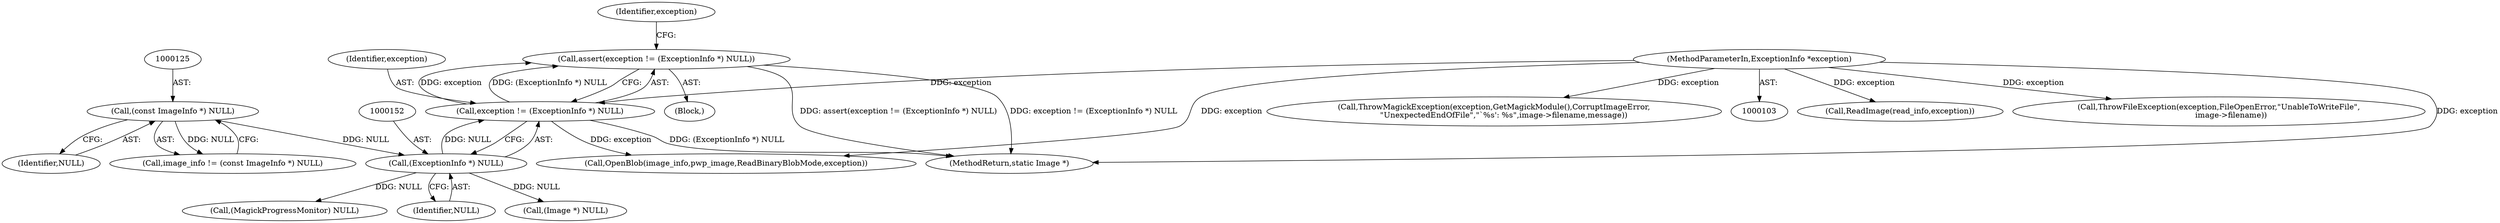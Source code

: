 digraph "0_ImageMagick_ecc03a2518c2b7dd375fde3a040fdae0bdf6a521@API" {
"1000148" [label="(Call,assert(exception != (ExceptionInfo *) NULL))"];
"1000149" [label="(Call,exception != (ExceptionInfo *) NULL)"];
"1000105" [label="(MethodParameterIn,ExceptionInfo *exception)"];
"1000151" [label="(Call,(ExceptionInfo *) NULL)"];
"1000124" [label="(Call,(const ImageInfo *) NULL)"];
"1000124" [label="(Call,(const ImageInfo *) NULL)"];
"1000150" [label="(Identifier,exception)"];
"1000212" [label="(Call,(MagickProgressMonitor) NULL)"];
"1000105" [label="(MethodParameterIn,ExceptionInfo *exception)"];
"1000157" [label="(Identifier,exception)"];
"1000126" [label="(Identifier,NULL)"];
"1000410" [label="(Call,ReadImage(read_info,exception))"];
"1000341" [label="(Call,ThrowFileException(exception,FileOpenError,\"UnableToWriteFile\",\n          image->filename))"];
"1000566" [label="(MethodReturn,static Image *)"];
"1000106" [label="(Block,)"];
"1000148" [label="(Call,assert(exception != (ExceptionInfo *) NULL))"];
"1000149" [label="(Call,exception != (ExceptionInfo *) NULL)"];
"1000153" [label="(Identifier,NULL)"];
"1000545" [label="(Call,ThrowMagickException(exception,GetMagickModule(),CorruptImageError,\n        \"UnexpectedEndOfFile\",\"`%s': %s\",image->filename,message))"];
"1000122" [label="(Call,image_info != (const ImageInfo *) NULL)"];
"1000179" [label="(Call,(Image *) NULL)"];
"1000151" [label="(Call,(ExceptionInfo *) NULL)"];
"1000169" [label="(Call,OpenBlob(image_info,pwp_image,ReadBinaryBlobMode,exception))"];
"1000148" -> "1000106"  [label="AST: "];
"1000148" -> "1000149"  [label="CFG: "];
"1000149" -> "1000148"  [label="AST: "];
"1000157" -> "1000148"  [label="CFG: "];
"1000148" -> "1000566"  [label="DDG: assert(exception != (ExceptionInfo *) NULL)"];
"1000148" -> "1000566"  [label="DDG: exception != (ExceptionInfo *) NULL"];
"1000149" -> "1000148"  [label="DDG: exception"];
"1000149" -> "1000148"  [label="DDG: (ExceptionInfo *) NULL"];
"1000149" -> "1000151"  [label="CFG: "];
"1000150" -> "1000149"  [label="AST: "];
"1000151" -> "1000149"  [label="AST: "];
"1000149" -> "1000566"  [label="DDG: (ExceptionInfo *) NULL"];
"1000105" -> "1000149"  [label="DDG: exception"];
"1000151" -> "1000149"  [label="DDG: NULL"];
"1000149" -> "1000169"  [label="DDG: exception"];
"1000105" -> "1000103"  [label="AST: "];
"1000105" -> "1000566"  [label="DDG: exception"];
"1000105" -> "1000169"  [label="DDG: exception"];
"1000105" -> "1000341"  [label="DDG: exception"];
"1000105" -> "1000410"  [label="DDG: exception"];
"1000105" -> "1000545"  [label="DDG: exception"];
"1000151" -> "1000153"  [label="CFG: "];
"1000152" -> "1000151"  [label="AST: "];
"1000153" -> "1000151"  [label="AST: "];
"1000124" -> "1000151"  [label="DDG: NULL"];
"1000151" -> "1000179"  [label="DDG: NULL"];
"1000151" -> "1000212"  [label="DDG: NULL"];
"1000124" -> "1000122"  [label="AST: "];
"1000124" -> "1000126"  [label="CFG: "];
"1000125" -> "1000124"  [label="AST: "];
"1000126" -> "1000124"  [label="AST: "];
"1000122" -> "1000124"  [label="CFG: "];
"1000124" -> "1000122"  [label="DDG: NULL"];
}
